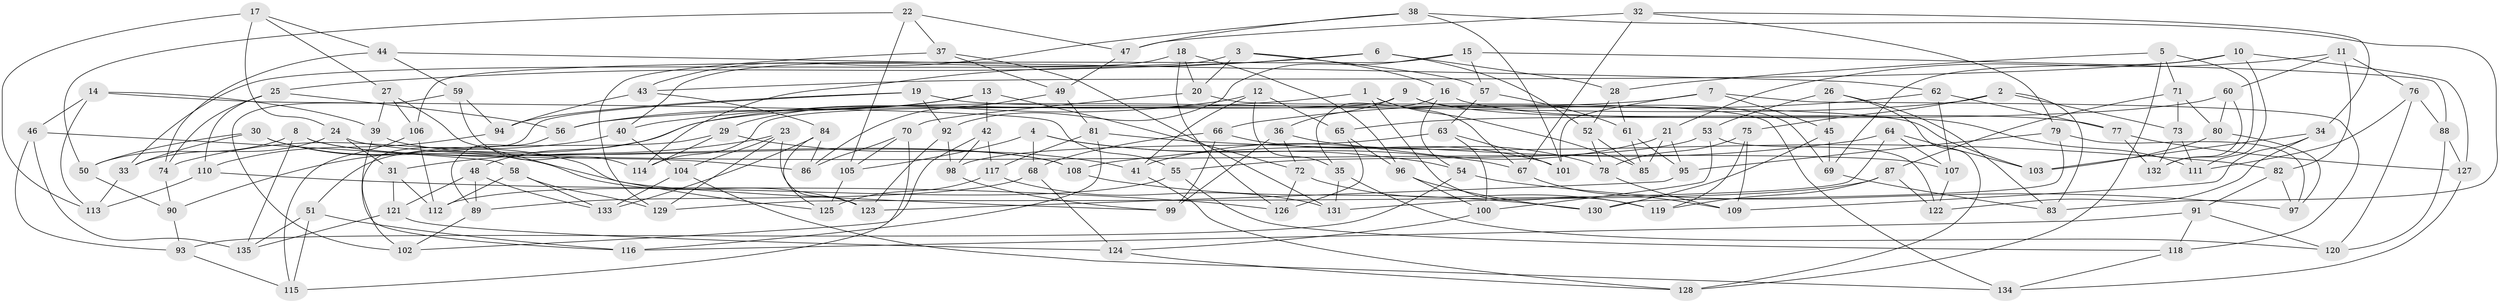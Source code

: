 // coarse degree distribution, {6: 0.573170731707317, 5: 0.07317073170731707, 4: 0.35365853658536583}
// Generated by graph-tools (version 1.1) at 2025/52/02/27/25 19:52:27]
// undirected, 135 vertices, 270 edges
graph export_dot {
graph [start="1"]
  node [color=gray90,style=filled];
  1;
  2;
  3;
  4;
  5;
  6;
  7;
  8;
  9;
  10;
  11;
  12;
  13;
  14;
  15;
  16;
  17;
  18;
  19;
  20;
  21;
  22;
  23;
  24;
  25;
  26;
  27;
  28;
  29;
  30;
  31;
  32;
  33;
  34;
  35;
  36;
  37;
  38;
  39;
  40;
  41;
  42;
  43;
  44;
  45;
  46;
  47;
  48;
  49;
  50;
  51;
  52;
  53;
  54;
  55;
  56;
  57;
  58;
  59;
  60;
  61;
  62;
  63;
  64;
  65;
  66;
  67;
  68;
  69;
  70;
  71;
  72;
  73;
  74;
  75;
  76;
  77;
  78;
  79;
  80;
  81;
  82;
  83;
  84;
  85;
  86;
  87;
  88;
  89;
  90;
  91;
  92;
  93;
  94;
  95;
  96;
  97;
  98;
  99;
  100;
  101;
  102;
  103;
  104;
  105;
  106;
  107;
  108;
  109;
  110;
  111;
  112;
  113;
  114;
  115;
  116;
  117;
  118;
  119;
  120;
  121;
  122;
  123;
  124;
  125;
  126;
  127;
  128;
  129;
  130;
  131;
  132;
  133;
  134;
  135;
  1 -- 85;
  1 -- 119;
  1 -- 67;
  1 -- 40;
  2 -- 83;
  2 -- 75;
  2 -- 90;
  2 -- 73;
  3 -- 20;
  3 -- 16;
  3 -- 57;
  3 -- 33;
  4 -- 68;
  4 -- 54;
  4 -- 67;
  4 -- 105;
  5 -- 128;
  5 -- 71;
  5 -- 132;
  5 -- 28;
  6 -- 52;
  6 -- 25;
  6 -- 114;
  6 -- 28;
  7 -- 118;
  7 -- 101;
  7 -- 56;
  7 -- 45;
  8 -- 135;
  8 -- 108;
  8 -- 86;
  8 -- 50;
  9 -- 69;
  9 -- 111;
  9 -- 36;
  9 -- 114;
  10 -- 127;
  10 -- 69;
  10 -- 43;
  10 -- 111;
  11 -- 21;
  11 -- 76;
  11 -- 60;
  11 -- 82;
  12 -- 48;
  12 -- 41;
  12 -- 65;
  12 -- 35;
  13 -- 29;
  13 -- 72;
  13 -- 56;
  13 -- 42;
  14 -- 46;
  14 -- 113;
  14 -- 55;
  14 -- 39;
  15 -- 57;
  15 -- 88;
  15 -- 106;
  15 -- 92;
  16 -- 35;
  16 -- 54;
  16 -- 77;
  17 -- 113;
  17 -- 24;
  17 -- 27;
  17 -- 44;
  18 -- 96;
  18 -- 20;
  18 -- 40;
  18 -- 126;
  19 -- 94;
  19 -- 103;
  19 -- 102;
  19 -- 92;
  20 -- 70;
  20 -- 134;
  21 -- 95;
  21 -- 85;
  21 -- 41;
  22 -- 37;
  22 -- 105;
  22 -- 50;
  22 -- 47;
  23 -- 31;
  23 -- 129;
  23 -- 104;
  23 -- 123;
  24 -- 31;
  24 -- 107;
  24 -- 33;
  25 -- 74;
  25 -- 110;
  25 -- 56;
  26 -- 53;
  26 -- 83;
  26 -- 128;
  26 -- 45;
  27 -- 125;
  27 -- 106;
  27 -- 39;
  28 -- 52;
  28 -- 61;
  29 -- 51;
  29 -- 114;
  29 -- 41;
  30 -- 123;
  30 -- 33;
  30 -- 50;
  30 -- 99;
  31 -- 112;
  31 -- 121;
  32 -- 34;
  32 -- 79;
  32 -- 67;
  32 -- 47;
  33 -- 113;
  34 -- 122;
  34 -- 103;
  34 -- 109;
  35 -- 131;
  35 -- 120;
  36 -- 99;
  36 -- 78;
  36 -- 72;
  37 -- 49;
  37 -- 131;
  37 -- 129;
  38 -- 101;
  38 -- 83;
  38 -- 43;
  38 -- 47;
  39 -- 108;
  39 -- 116;
  40 -- 74;
  40 -- 104;
  41 -- 128;
  42 -- 102;
  42 -- 98;
  42 -- 117;
  43 -- 84;
  43 -- 94;
  44 -- 74;
  44 -- 59;
  44 -- 62;
  45 -- 130;
  45 -- 69;
  46 -- 58;
  46 -- 93;
  46 -- 135;
  47 -- 49;
  48 -- 121;
  48 -- 89;
  48 -- 133;
  49 -- 81;
  49 -- 86;
  50 -- 90;
  51 -- 116;
  51 -- 115;
  51 -- 135;
  52 -- 78;
  52 -- 85;
  53 -- 122;
  53 -- 55;
  53 -- 100;
  54 -- 97;
  54 -- 93;
  55 -- 118;
  55 -- 112;
  56 -- 89;
  57 -- 61;
  57 -- 63;
  58 -- 129;
  58 -- 133;
  58 -- 112;
  59 -- 94;
  59 -- 102;
  59 -- 114;
  60 -- 65;
  60 -- 132;
  60 -- 80;
  61 -- 85;
  61 -- 95;
  62 -- 66;
  62 -- 77;
  62 -- 107;
  63 -- 100;
  63 -- 98;
  63 -- 101;
  64 -- 129;
  64 -- 108;
  64 -- 103;
  64 -- 107;
  65 -- 126;
  65 -- 96;
  66 -- 99;
  66 -- 68;
  66 -- 101;
  67 -- 109;
  68 -- 89;
  68 -- 124;
  69 -- 83;
  70 -- 86;
  70 -- 115;
  70 -- 105;
  71 -- 87;
  71 -- 80;
  71 -- 73;
  72 -- 119;
  72 -- 126;
  73 -- 111;
  73 -- 132;
  74 -- 90;
  75 -- 109;
  75 -- 119;
  75 -- 78;
  76 -- 111;
  76 -- 120;
  76 -- 88;
  77 -- 132;
  77 -- 127;
  78 -- 109;
  79 -- 130;
  79 -- 97;
  79 -- 95;
  80 -- 97;
  80 -- 103;
  81 -- 117;
  81 -- 82;
  81 -- 116;
  82 -- 97;
  82 -- 91;
  84 -- 125;
  84 -- 86;
  84 -- 133;
  87 -- 119;
  87 -- 122;
  87 -- 131;
  88 -- 127;
  88 -- 120;
  89 -- 102;
  90 -- 93;
  91 -- 116;
  91 -- 120;
  91 -- 118;
  92 -- 98;
  92 -- 123;
  93 -- 115;
  94 -- 110;
  95 -- 123;
  96 -- 100;
  96 -- 130;
  98 -- 99;
  100 -- 124;
  104 -- 134;
  104 -- 133;
  105 -- 125;
  106 -- 112;
  106 -- 115;
  107 -- 122;
  108 -- 130;
  110 -- 113;
  110 -- 126;
  117 -- 125;
  117 -- 131;
  118 -- 134;
  121 -- 124;
  121 -- 135;
  124 -- 128;
  127 -- 134;
}
